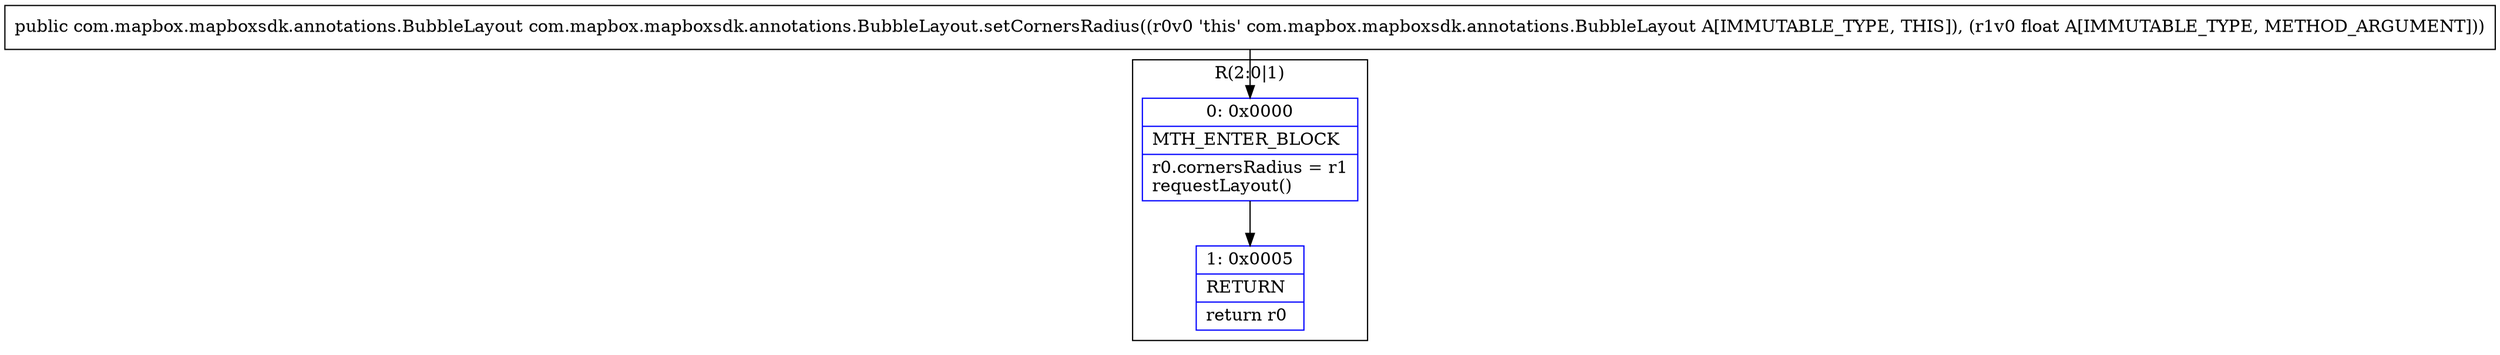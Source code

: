 digraph "CFG forcom.mapbox.mapboxsdk.annotations.BubbleLayout.setCornersRadius(F)Lcom\/mapbox\/mapboxsdk\/annotations\/BubbleLayout;" {
subgraph cluster_Region_72316870 {
label = "R(2:0|1)";
node [shape=record,color=blue];
Node_0 [shape=record,label="{0\:\ 0x0000|MTH_ENTER_BLOCK\l|r0.cornersRadius = r1\lrequestLayout()\l}"];
Node_1 [shape=record,label="{1\:\ 0x0005|RETURN\l|return r0\l}"];
}
MethodNode[shape=record,label="{public com.mapbox.mapboxsdk.annotations.BubbleLayout com.mapbox.mapboxsdk.annotations.BubbleLayout.setCornersRadius((r0v0 'this' com.mapbox.mapboxsdk.annotations.BubbleLayout A[IMMUTABLE_TYPE, THIS]), (r1v0 float A[IMMUTABLE_TYPE, METHOD_ARGUMENT])) }"];
MethodNode -> Node_0;
Node_0 -> Node_1;
}


